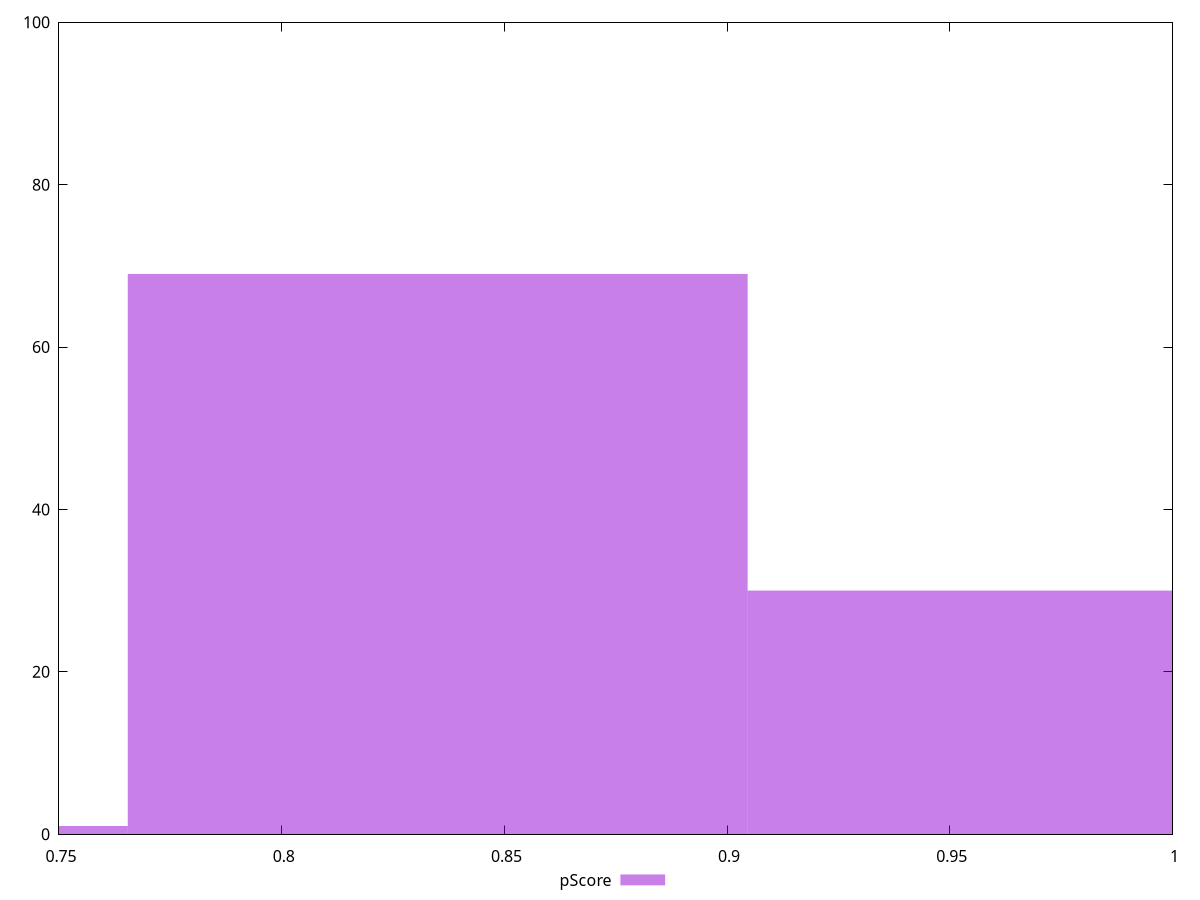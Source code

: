 reset

$pScore <<EOF
0.9741948831315763 30
0.8350241855413512 69
0.6958534879511259 1
EOF

set key outside below
set boxwidth 0.13917069759022518
set xrange [0.75:1]
set yrange [0:100]
set trange [0:100]
set style fill transparent solid 0.5 noborder
set terminal svg size 640, 490 enhanced background rgb 'white'
set output "report_00018_2021-02-10T15-25-16.877Z/unused-css-rules/samples/pages+cached+noadtech/pScore/histogram.svg"

plot $pScore title "pScore" with boxes

reset
